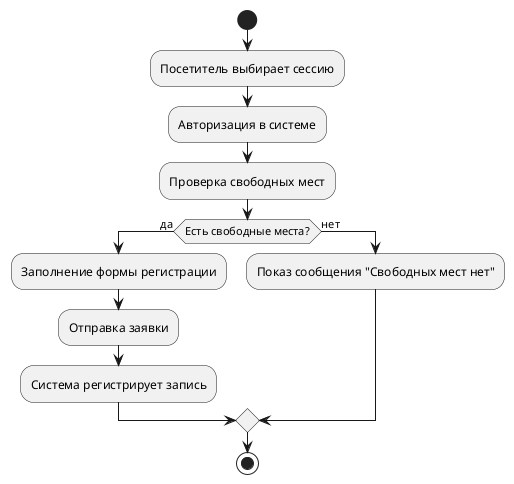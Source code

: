 @startuml
start
:Посетитель выбирает сессию;
:Авторизация в системе;
:Проверка свободных мест;
if (Есть свободные места?) then (да)
    :Заполнение формы регистрации;
    :Отправка заявки;
    :Система регистрирует запись;
else (нет)
    :Показ сообщения "Свободных мест нет";
endif
stop
@enduml
